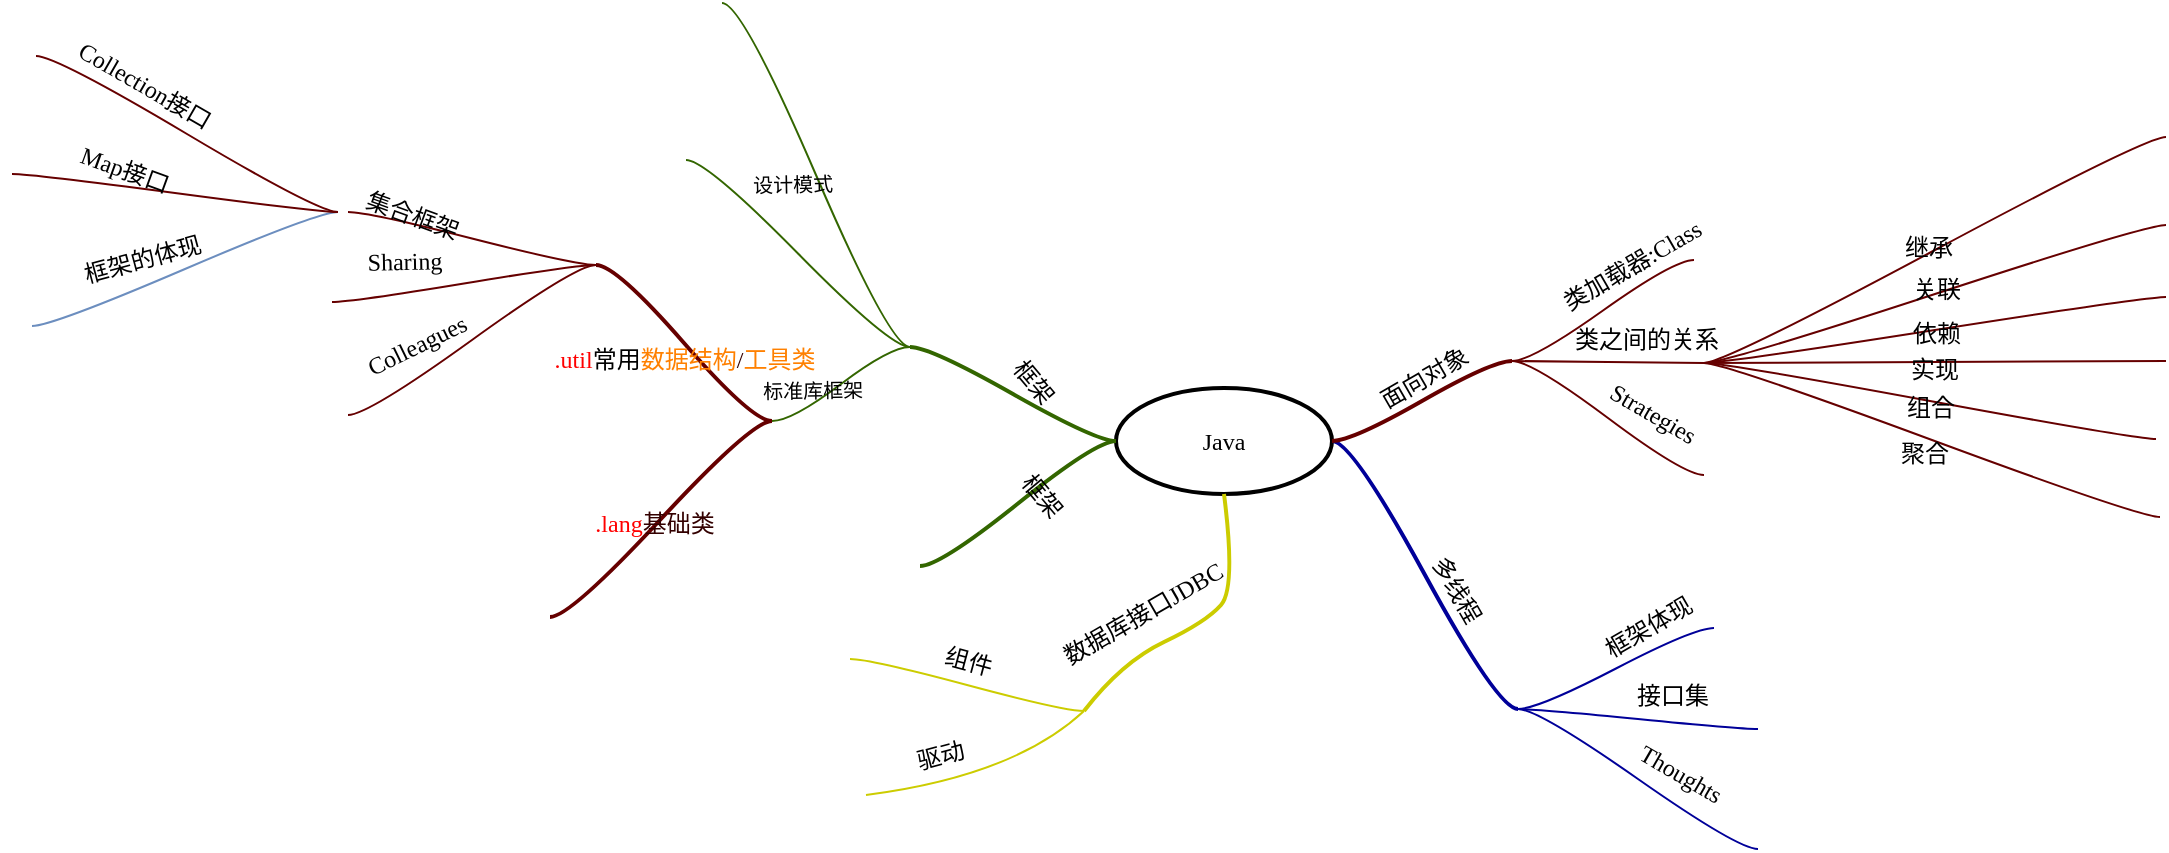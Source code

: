 <mxfile border="50" scale="3" compressed="false" locked="false" version="26.0.4">
  <diagram name="Blank" id="YmL12bMKpDGza6XwsDPr">
    <mxGraphModel dx="1035" dy="857" grid="0" gridSize="10" guides="1" tooltips="1" connect="1" arrows="1" fold="1" page="0" pageScale="1" pageWidth="827" pageHeight="1169" background="none" math="1" shadow="0">
      <root>
        <mxCell id="X5NqExCQtvZxIxQ7pmgY-0" />
        <mxCell id="1" parent="X5NqExCQtvZxIxQ7pmgY-0" />
        <mxCell id="Gr0Zq-AI6Quabplr0KPa-180" value="&lt;font face=&quot;Comic Sans MS&quot;&gt;Java&lt;/font&gt;" style="ellipse;whiteSpace=wrap;html=1;align=center;container=1;recursiveResize=0;treeFolding=1;strokeWidth=2;movable=1;resizable=1;rotatable=1;deletable=1;editable=1;locked=0;connectable=1;" parent="1" vertex="1">
          <mxGeometry x="326" y="-140" width="108" height="53" as="geometry" />
        </mxCell>
        <mxCell id="Gr0Zq-AI6Quabplr0KPa-210" value="" style="edgeStyle=entityRelationEdgeStyle;startArrow=none;endArrow=none;segment=10;curved=1;strokeWidth=2;strokeColor=#336600;rounded=0;fontSize=12;startSize=8;endSize=8;movable=1;resizable=1;rotatable=1;deletable=1;editable=1;locked=0;connectable=1;" parent="1" source="Gr0Zq-AI6Quabplr0KPa-180" target="Gr0Zq-AI6Quabplr0KPa-209" edge="1">
          <mxGeometry relative="1" as="geometry">
            <mxPoint x="214" y="-113.5" as="sourcePoint" />
            <mxPoint x="304" y="-153.5" as="targetPoint" />
          </mxGeometry>
        </mxCell>
        <mxCell id="Gr0Zq-AI6Quabplr0KPa-211" value="框架" style="text;html=1;resizable=1;points=[];align=center;verticalAlign=middle;labelBackgroundColor=none;rotation=50;fontFamily=Comic Sans MS;movable=1;rotatable=1;deletable=1;editable=1;locked=0;connectable=1;" parent="Gr0Zq-AI6Quabplr0KPa-210" vertex="1" connectable="0">
          <mxGeometry x="0.025" y="2" relative="1" as="geometry">
            <mxPoint x="12" y="-7" as="offset" />
          </mxGeometry>
        </mxCell>
        <mxCell id="Gr0Zq-AI6Quabplr0KPa-209" value="" style="whiteSpace=wrap;html=1;rounded=1;arcSize=50;align=center;verticalAlign=middle;container=1;recursiveResize=0;strokeWidth=1;autosize=1;spacing=4;treeFolding=1;movable=1;resizable=1;rotatable=1;deletable=1;editable=1;locked=0;connectable=1;" parent="1" vertex="1">
          <mxGeometry x="223" y="-161" height="1" as="geometry" />
        </mxCell>
        <mxCell id="weYwpgBtBjXtjdj9eZsf-89" value="" style="edgeStyle=entityRelationEdgeStyle;startArrow=none;endArrow=none;segment=10;curved=1;strokeColor=#336600;rounded=0;fontSize=12;startSize=8;endSize=8;movable=1;resizable=1;rotatable=1;deletable=1;editable=1;locked=0;connectable=1;" edge="1" target="weYwpgBtBjXtjdj9eZsf-122" source="Gr0Zq-AI6Quabplr0KPa-209" parent="1">
          <mxGeometry relative="1" as="geometry">
            <mxPoint x="307" y="-80" as="sourcePoint" />
            <mxPoint x="-54" y="-88" as="targetPoint" />
          </mxGeometry>
        </mxCell>
        <mxCell id="weYwpgBtBjXtjdj9eZsf-90" value="标准库框架" style="text;html=1;resizable=1;points=[];align=center;verticalAlign=middle;labelBackgroundColor=none;fontFamily=Comic Sans MS;rotation=-1;fontSize=10;movable=1;rotatable=1;deletable=1;editable=1;locked=0;connectable=1;" vertex="1" connectable="0" parent="weYwpgBtBjXtjdj9eZsf-89">
          <mxGeometry x="-0.112" y="-1" relative="1" as="geometry">
            <mxPoint x="-18" y="6" as="offset" />
          </mxGeometry>
        </mxCell>
        <mxCell id="weYwpgBtBjXtjdj9eZsf-122" value="" style="whiteSpace=wrap;html=1;rounded=1;arcSize=50;align=center;verticalAlign=middle;container=1;recursiveResize=0;strokeWidth=1;autosize=1;spacing=4;treeFolding=1;collapsible=0;movable=1;resizable=1;rotatable=1;deletable=1;editable=1;locked=0;connectable=1;" vertex="1" parent="1">
          <mxGeometry x="154" y="-124" height="1" as="geometry" />
        </mxCell>
        <mxCell id="weYwpgBtBjXtjdj9eZsf-148" value="" style="edgeStyle=entityRelationEdgeStyle;startArrow=none;endArrow=none;segment=10;curved=1;strokeWidth=2;strokeColor=#660000;rounded=0;fontSize=12;startSize=8;endSize=8;movable=1;resizable=1;rotatable=1;deletable=1;editable=1;locked=0;connectable=1;" edge="1" target="weYwpgBtBjXtjdj9eZsf-150" source="weYwpgBtBjXtjdj9eZsf-122" parent="1">
          <mxGeometry relative="1" as="geometry">
            <mxPoint x="203" y="-71" as="sourcePoint" />
            <mxPoint x="120" y="-77.5" as="targetPoint" />
            <Array as="points">
              <mxPoint x="230" y="-25" />
            </Array>
          </mxGeometry>
        </mxCell>
        <mxCell id="weYwpgBtBjXtjdj9eZsf-149" value="&lt;font style=&quot;color: rgb(255, 0, 0);&quot;&gt;.lang&lt;/font&gt;&lt;font style=&quot;color: rgb(51, 0, 0);&quot;&gt;基础类&lt;/font&gt;" style="text;html=1;resizable=1;points=[];align=center;verticalAlign=middle;labelBackgroundColor=none;rotation=0;fontFamily=Comic Sans MS;movable=1;rotatable=1;deletable=1;editable=1;locked=0;connectable=1;" vertex="1" connectable="0" parent="weYwpgBtBjXtjdj9eZsf-148">
          <mxGeometry x="0.025" y="2" relative="1" as="geometry">
            <mxPoint x="-4" y="-1" as="offset" />
          </mxGeometry>
        </mxCell>
        <mxCell id="weYwpgBtBjXtjdj9eZsf-150" value="" style="whiteSpace=wrap;html=1;rounded=1;arcSize=50;align=center;verticalAlign=middle;container=1;recursiveResize=0;strokeWidth=1;autosize=1;spacing=4;treeFolding=1;movable=1;resizable=1;rotatable=1;deletable=1;editable=1;locked=0;connectable=1;" vertex="1" parent="1">
          <mxGeometry x="43" y="-26" height="1" as="geometry" />
        </mxCell>
        <mxCell id="Gr0Zq-AI6Quabplr0KPa-225" value="" style="edgeStyle=entityRelationEdgeStyle;startArrow=none;endArrow=none;segment=10;curved=1;strokeWidth=2;strokeColor=#660000;rounded=0;fontSize=12;startSize=8;endSize=8;movable=1;resizable=1;rotatable=1;deletable=1;editable=1;locked=0;connectable=1;" parent="1" source="weYwpgBtBjXtjdj9eZsf-122" target="Gr0Zq-AI6Quabplr0KPa-224" edge="1">
          <mxGeometry relative="1" as="geometry">
            <mxPoint x="66" y="-172" as="sourcePoint" />
            <mxPoint x="36" y="-157.5" as="targetPoint" />
            <Array as="points">
              <mxPoint x="146" y="-105" />
            </Array>
          </mxGeometry>
        </mxCell>
        <mxCell id="Gr0Zq-AI6Quabplr0KPa-226" value="&lt;font style=&quot;color: rgb(255, 0, 0);&quot;&gt;.util&lt;/font&gt;常用&lt;font style=&quot;color: rgb(255, 128, 0);&quot;&gt;数据结构&lt;/font&gt;&lt;font style=&quot;color: rgb(51, 0, 0);&quot;&gt;/&lt;/font&gt;&lt;font style=&quot;color: rgb(255, 128, 0);&quot;&gt;工具类&lt;/font&gt;" style="text;html=1;resizable=1;points=[];align=center;verticalAlign=middle;labelBackgroundColor=none;rotation=0;fontFamily=Comic Sans MS;movable=1;rotatable=1;deletable=1;editable=1;locked=0;connectable=1;" parent="Gr0Zq-AI6Quabplr0KPa-225" vertex="1" connectable="0">
          <mxGeometry x="0.025" y="2" relative="1" as="geometry">
            <mxPoint x="2" y="8" as="offset" />
          </mxGeometry>
        </mxCell>
        <mxCell id="Gr0Zq-AI6Quabplr0KPa-224" value="" style="whiteSpace=wrap;html=1;rounded=1;arcSize=50;align=center;verticalAlign=middle;container=1;recursiveResize=0;strokeWidth=1;autosize=1;spacing=4;treeFolding=1;movable=1;resizable=1;rotatable=1;deletable=1;editable=1;locked=0;connectable=1;" parent="1" vertex="1">
          <mxGeometry x="66" y="-202" height="1" as="geometry" />
        </mxCell>
        <mxCell id="Gr0Zq-AI6Quabplr0KPa-234" value="" style="edgeStyle=entityRelationEdgeStyle;startArrow=none;endArrow=none;segment=10;curved=1;strokeColor=#660000;rounded=0;fontSize=12;startSize=8;endSize=8;movable=1;resizable=1;rotatable=1;deletable=1;editable=1;locked=0;connectable=1;" parent="1" source="Gr0Zq-AI6Quabplr0KPa-224" target="Gr0Zq-AI6Quabplr0KPa-233" edge="1">
          <mxGeometry relative="1" as="geometry">
            <mxPoint x="-323" y="5.47" as="sourcePoint" />
            <mxPoint x="-261" y="27.97" as="targetPoint" />
          </mxGeometry>
        </mxCell>
        <mxCell id="Gr0Zq-AI6Quabplr0KPa-235" value="集合框架" style="text;html=1;resizable=1;points=[];align=center;verticalAlign=middle;labelBackgroundColor=none;fontFamily=Comic Sans MS;rotation=20;collapsible=0;movable=1;rotatable=1;deletable=1;editable=1;locked=0;connectable=1;" parent="Gr0Zq-AI6Quabplr0KPa-234" vertex="1" connectable="0">
          <mxGeometry x="0.257" relative="1" as="geometry">
            <mxPoint x="-14" y="-8" as="offset" />
          </mxGeometry>
        </mxCell>
        <mxCell id="Gr0Zq-AI6Quabplr0KPa-233" value="" style="whiteSpace=wrap;html=1;rounded=1;arcSize=50;align=center;verticalAlign=middle;container=1;recursiveResize=0;strokeWidth=1;autosize=1;spacing=4;treeFolding=1;collapsible=0;movable=1;resizable=1;rotatable=1;deletable=1;editable=1;locked=0;connectable=1;" parent="1" vertex="1">
          <mxGeometry x="-63" y="-228" width="5" as="geometry" />
        </mxCell>
        <mxCell id="weYwpgBtBjXtjdj9eZsf-66" value="" style="edgeStyle=entityRelationEdgeStyle;startArrow=none;endArrow=none;segment=10;curved=1;strokeColor=#6c8ebf;rounded=0;fontSize=12;startSize=8;endSize=8;fillColor=#dae8fc;movable=1;resizable=1;rotatable=1;deletable=1;editable=1;locked=0;connectable=1;" edge="1" target="weYwpgBtBjXtjdj9eZsf-68" source="Gr0Zq-AI6Quabplr0KPa-233" parent="1">
          <mxGeometry relative="1" as="geometry">
            <mxPoint x="128" y="-13.03" as="sourcePoint" />
            <mxPoint x="-362" y="33.97" as="targetPoint" />
          </mxGeometry>
        </mxCell>
        <mxCell id="weYwpgBtBjXtjdj9eZsf-67" value="框架的体现" style="text;html=1;resizable=1;points=[];align=center;verticalAlign=middle;labelBackgroundColor=none;fontFamily=Comic Sans MS;rotation=-15;collapsible=0;movable=1;rotatable=1;deletable=1;editable=1;locked=0;connectable=1;" vertex="1" connectable="0" parent="weYwpgBtBjXtjdj9eZsf-66">
          <mxGeometry x="0.257" relative="1" as="geometry">
            <mxPoint x="-2" y="-13" as="offset" />
          </mxGeometry>
        </mxCell>
        <mxCell id="weYwpgBtBjXtjdj9eZsf-68" value="" style="whiteSpace=wrap;html=1;rounded=1;arcSize=50;align=center;verticalAlign=middle;container=1;recursiveResize=0;strokeWidth=1;autosize=1;spacing=4;treeFolding=1;collapsible=0;movable=1;resizable=1;rotatable=1;deletable=1;editable=1;locked=0;connectable=1;" vertex="1" parent="1">
          <mxGeometry x="-221" y="-171" width="5" as="geometry" />
        </mxCell>
        <mxCell id="weYwpgBtBjXtjdj9eZsf-63" value="" style="edgeStyle=entityRelationEdgeStyle;startArrow=none;endArrow=none;segment=10;curved=1;strokeColor=#660000;rounded=0;fontSize=12;startSize=8;endSize=8;movable=1;resizable=1;rotatable=1;deletable=1;editable=1;locked=0;connectable=1;" edge="1" target="weYwpgBtBjXtjdj9eZsf-65" source="Gr0Zq-AI6Quabplr0KPa-233" parent="1">
          <mxGeometry relative="1" as="geometry">
            <mxPoint x="128" y="-13.03" as="sourcePoint" />
            <mxPoint x="-362" y="33.97" as="targetPoint" />
          </mxGeometry>
        </mxCell>
        <mxCell id="weYwpgBtBjXtjdj9eZsf-64" value="Map接口" style="text;html=1;resizable=1;points=[];align=center;verticalAlign=middle;labelBackgroundColor=none;fontFamily=Comic Sans MS;rotation=20;collapsible=0;movable=1;rotatable=1;deletable=1;editable=1;locked=0;connectable=1;" vertex="1" connectable="0" parent="weYwpgBtBjXtjdj9eZsf-63">
          <mxGeometry x="0.257" relative="1" as="geometry">
            <mxPoint x="-5" y="-9" as="offset" />
          </mxGeometry>
        </mxCell>
        <mxCell id="weYwpgBtBjXtjdj9eZsf-65" value="" style="whiteSpace=wrap;html=1;rounded=1;arcSize=50;align=center;verticalAlign=middle;container=1;recursiveResize=0;strokeWidth=1;autosize=1;spacing=4;treeFolding=1;collapsible=0;movable=1;resizable=1;rotatable=1;deletable=1;editable=1;locked=0;connectable=1;" vertex="1" parent="1">
          <mxGeometry x="-231" y="-247" width="5" as="geometry" />
        </mxCell>
        <mxCell id="weYwpgBtBjXtjdj9eZsf-59" value="" style="edgeStyle=entityRelationEdgeStyle;startArrow=none;endArrow=none;segment=10;curved=1;strokeColor=#660000;rounded=0;fontSize=12;startSize=8;endSize=8;movable=1;resizable=1;rotatable=1;deletable=1;editable=1;locked=0;connectable=1;" edge="1" target="weYwpgBtBjXtjdj9eZsf-61" source="Gr0Zq-AI6Quabplr0KPa-233" parent="1">
          <mxGeometry relative="1" as="geometry">
            <mxPoint x="128" y="-13.03" as="sourcePoint" />
            <mxPoint x="-362" y="33.97" as="targetPoint" />
          </mxGeometry>
        </mxCell>
        <mxCell id="weYwpgBtBjXtjdj9eZsf-60" value="Collection接口" style="text;html=1;resizable=1;points=[];align=center;verticalAlign=middle;labelBackgroundColor=none;fontFamily=Comic Sans MS;rotation=30;collapsible=0;movable=1;rotatable=1;deletable=1;editable=1;locked=0;connectable=1;" vertex="1" connectable="0" parent="weYwpgBtBjXtjdj9eZsf-59">
          <mxGeometry x="0.257" relative="1" as="geometry">
            <mxPoint x="-2" y="-13" as="offset" />
          </mxGeometry>
        </mxCell>
        <mxCell id="weYwpgBtBjXtjdj9eZsf-61" value="" style="whiteSpace=wrap;html=1;rounded=1;arcSize=50;align=center;verticalAlign=middle;container=1;recursiveResize=0;strokeWidth=1;autosize=1;spacing=4;treeFolding=1;collapsible=0;movable=1;resizable=1;rotatable=1;deletable=1;editable=1;locked=0;connectable=1;" vertex="1" collapsed="1" parent="1">
          <mxGeometry x="-219" y="-306" width="5" as="geometry" />
        </mxCell>
        <mxCell id="Gr0Zq-AI6Quabplr0KPa-231" value="" style="edgeStyle=entityRelationEdgeStyle;startArrow=none;endArrow=none;segment=10;curved=1;strokeColor=#660000;rounded=0;fontSize=12;startSize=8;endSize=8;movable=1;resizable=1;rotatable=1;deletable=1;editable=1;locked=0;connectable=1;" parent="1" source="Gr0Zq-AI6Quabplr0KPa-224" target="Gr0Zq-AI6Quabplr0KPa-230" edge="1">
          <mxGeometry relative="1" as="geometry">
            <mxPoint x="-328" y="-4.53" as="sourcePoint" />
            <mxPoint x="-266" y="17.97" as="targetPoint" />
          </mxGeometry>
        </mxCell>
        <mxCell id="Gr0Zq-AI6Quabplr0KPa-232" value="Sharing" style="text;html=1;resizable=1;points=[];align=center;verticalAlign=middle;labelBackgroundColor=none;fontFamily=Comic Sans MS;rotation=-1;fontSize=12;collapsible=0;movable=1;rotatable=1;deletable=1;editable=1;locked=0;connectable=1;" parent="Gr0Zq-AI6Quabplr0KPa-231" vertex="1" connectable="0">
          <mxGeometry x="-0.112" y="-1" relative="1" as="geometry">
            <mxPoint x="-37" y="-9" as="offset" />
          </mxGeometry>
        </mxCell>
        <mxCell id="Gr0Zq-AI6Quabplr0KPa-230" value="" style="whiteSpace=wrap;html=1;rounded=1;arcSize=50;align=center;verticalAlign=middle;container=1;recursiveResize=0;strokeWidth=1;autosize=1;spacing=4;treeFolding=1;collapsible=0;movable=1;resizable=1;rotatable=1;deletable=1;editable=1;locked=0;connectable=1;" parent="1" vertex="1">
          <mxGeometry x="-66" y="-184" height="2" as="geometry" />
        </mxCell>
        <mxCell id="Gr0Zq-AI6Quabplr0KPa-228" value="" style="edgeStyle=entityRelationEdgeStyle;startArrow=none;endArrow=none;segment=10;curved=1;strokeColor=#660000;rounded=0;fontSize=12;startSize=8;endSize=8;movable=1;resizable=1;rotatable=1;deletable=1;editable=1;locked=0;connectable=1;" parent="1" source="Gr0Zq-AI6Quabplr0KPa-224" target="Gr0Zq-AI6Quabplr0KPa-227" edge="1">
          <mxGeometry relative="1" as="geometry">
            <mxPoint x="-266" y="72.47" as="sourcePoint" />
            <mxPoint x="-266" y="17.97" as="targetPoint" />
          </mxGeometry>
        </mxCell>
        <mxCell id="Gr0Zq-AI6Quabplr0KPa-229" value="Colleagues" style="text;html=1;resizable=1;points=[];align=center;verticalAlign=middle;labelBackgroundColor=none;fontFamily=Comic Sans MS;rotation=-26;fontSize=12;collapsible=0;movable=1;rotatable=1;deletable=1;editable=1;locked=0;connectable=1;" parent="Gr0Zq-AI6Quabplr0KPa-228" vertex="1" connectable="0">
          <mxGeometry x="-0.112" y="-1" relative="1" as="geometry">
            <mxPoint x="-34" y="8" as="offset" />
          </mxGeometry>
        </mxCell>
        <mxCell id="Gr0Zq-AI6Quabplr0KPa-227" value="" style="whiteSpace=wrap;html=1;rounded=1;arcSize=50;align=center;verticalAlign=middle;container=1;recursiveResize=0;strokeWidth=1;autosize=1;spacing=4;treeFolding=1;collapsible=0;movable=1;resizable=1;rotatable=1;deletable=1;editable=1;locked=0;connectable=1;" parent="1" vertex="1">
          <mxGeometry x="-58" y="-127" height="1" as="geometry" />
        </mxCell>
        <mxCell id="Gr0Zq-AI6Quabplr0KPa-216" value="" style="edgeStyle=entityRelationEdgeStyle;startArrow=none;endArrow=none;segment=10;curved=1;strokeColor=#336600;rounded=0;fontSize=12;startSize=8;endSize=8;movable=1;resizable=1;rotatable=1;deletable=1;editable=1;locked=0;connectable=1;" parent="1" source="Gr0Zq-AI6Quabplr0KPa-209" target="Gr0Zq-AI6Quabplr0KPa-215" edge="1">
          <mxGeometry relative="1" as="geometry">
            <mxPoint x="-200" y="-190.5" as="sourcePoint" />
            <mxPoint x="-138" y="-168" as="targetPoint" />
          </mxGeometry>
        </mxCell>
        <mxCell id="Gr0Zq-AI6Quabplr0KPa-217" value="设计模式" style="text;html=1;resizable=1;points=[];align=center;verticalAlign=middle;labelBackgroundColor=none;fontFamily=Comic Sans MS;rotation=-1;fontSize=10;movable=1;rotatable=1;deletable=1;editable=1;locked=0;connectable=1;" parent="Gr0Zq-AI6Quabplr0KPa-216" vertex="1" connectable="0">
          <mxGeometry x="-0.112" y="-1" relative="1" as="geometry">
            <mxPoint x="-18" y="-6" as="offset" />
          </mxGeometry>
        </mxCell>
        <mxCell id="Gr0Zq-AI6Quabplr0KPa-215" value="" style="whiteSpace=wrap;html=1;rounded=1;arcSize=50;align=center;verticalAlign=middle;container=1;recursiveResize=0;strokeWidth=1;autosize=1;spacing=4;treeFolding=1;collapsible=0;movable=1;resizable=1;rotatable=1;deletable=1;editable=1;locked=0;connectable=1;" parent="1" vertex="1" collapsed="1">
          <mxGeometry x="129" y="-333" height="1" as="geometry" />
        </mxCell>
        <mxCell id="Gr0Zq-AI6Quabplr0KPa-219" value="" style="edgeStyle=entityRelationEdgeStyle;startArrow=none;endArrow=none;segment=10;curved=1;strokeColor=#336600;rounded=0;fontSize=12;startSize=8;endSize=8;movable=1;resizable=1;rotatable=1;deletable=1;editable=1;locked=0;connectable=1;" parent="1" source="Gr0Zq-AI6Quabplr0KPa-209" target="Gr0Zq-AI6Quabplr0KPa-218" edge="1">
          <mxGeometry relative="1" as="geometry">
            <mxPoint x="-195" y="-180.5" as="sourcePoint" />
            <mxPoint x="-133" y="-158" as="targetPoint" />
          </mxGeometry>
        </mxCell>
        <mxCell id="Gr0Zq-AI6Quabplr0KPa-218" value="" style="whiteSpace=wrap;html=1;rounded=1;arcSize=50;align=center;verticalAlign=middle;container=1;recursiveResize=0;strokeWidth=1;autosize=1;spacing=4;treeFolding=1;collapsible=0;movable=1;resizable=1;rotatable=1;deletable=1;editable=1;locked=0;connectable=1;" parent="1" vertex="1" collapsed="1">
          <mxGeometry x="106" y="-254" width="5" as="geometry" />
        </mxCell>
        <mxCell id="Gr0Zq-AI6Quabplr0KPa-239" value="" style="startArrow=none;endArrow=none;segment=10;strokeWidth=2;strokeColor=#CCCC00;exitX=0.5;exitY=1;curved=1;rounded=0;fontSize=12;startSize=8;endSize=8;movable=1;resizable=1;rotatable=1;deletable=1;editable=1;locked=0;connectable=1;" parent="1" source="Gr0Zq-AI6Quabplr0KPa-180" target="Gr0Zq-AI6Quabplr0KPa-238" edge="1">
          <mxGeometry relative="1" as="geometry">
            <mxPoint x="106" y="-113.5" as="sourcePoint" />
            <mxPoint x="-5" y="-58.5" as="targetPoint" />
            <Array as="points">
              <mxPoint x="386" y="-40" />
              <mxPoint x="371" y="-23" />
              <mxPoint x="329" y="-3" />
            </Array>
          </mxGeometry>
        </mxCell>
        <mxCell id="Gr0Zq-AI6Quabplr0KPa-240" value="数据库接口JDBC&lt;div&gt;&lt;br&gt;&lt;/div&gt;" style="text;html=1;resizable=1;points=[];align=center;verticalAlign=middle;labelBackgroundColor=none;rotation=-30;fontFamily=Comic Sans MS;movable=1;rotatable=1;deletable=1;editable=1;locked=0;connectable=1;" parent="Gr0Zq-AI6Quabplr0KPa-239" vertex="1" connectable="0">
          <mxGeometry x="0.025" y="2" relative="1" as="geometry">
            <mxPoint x="-24" y="-2" as="offset" />
          </mxGeometry>
        </mxCell>
        <mxCell id="Gr0Zq-AI6Quabplr0KPa-238" value="" style="whiteSpace=wrap;html=1;rounded=1;arcSize=50;align=center;verticalAlign=middle;container=1;recursiveResize=0;strokeWidth=1;autosize=1;spacing=4;treeFolding=1;movable=1;resizable=1;rotatable=1;deletable=1;editable=1;locked=0;connectable=1;" parent="1" vertex="1">
          <mxGeometry x="310" y="21" height="1" as="geometry" />
        </mxCell>
        <mxCell id="Gr0Zq-AI6Quabplr0KPa-245" value="" style="edgeStyle=entityRelationEdgeStyle;startArrow=none;endArrow=none;segment=10;curved=1;strokeColor=#CCCC00;rounded=0;fontSize=12;startSize=8;endSize=8;movable=1;resizable=1;rotatable=1;deletable=1;editable=1;locked=0;connectable=1;" parent="1" source="Gr0Zq-AI6Quabplr0KPa-238" target="Gr0Zq-AI6Quabplr0KPa-244" edge="1">
          <mxGeometry relative="1" as="geometry">
            <mxPoint x="-355" y="77.5" as="sourcePoint" />
            <mxPoint x="-293" y="100" as="targetPoint" />
          </mxGeometry>
        </mxCell>
        <mxCell id="Gr0Zq-AI6Quabplr0KPa-246" value="组件" style="text;html=1;resizable=1;points=[];align=center;verticalAlign=middle;labelBackgroundColor=none;fontFamily=Comic Sans MS;rotation=15;fontSize=12;movable=1;rotatable=1;deletable=1;editable=1;locked=0;connectable=1;" parent="Gr0Zq-AI6Quabplr0KPa-245" vertex="1" connectable="0">
          <mxGeometry x="-0.112" y="-1" relative="1" as="geometry">
            <mxPoint x="-6" y="-13" as="offset" />
          </mxGeometry>
        </mxCell>
        <mxCell id="Gr0Zq-AI6Quabplr0KPa-244" value="" style="whiteSpace=wrap;html=1;rounded=1;arcSize=50;align=center;verticalAlign=middle;container=1;recursiveResize=0;strokeWidth=1;autosize=1;spacing=4;treeFolding=1;collapsible=0;movable=1;resizable=1;rotatable=1;deletable=1;editable=1;locked=0;connectable=1;" parent="1" vertex="1" collapsed="1">
          <mxGeometry x="193" y="-5" height="1" as="geometry" />
        </mxCell>
        <mxCell id="Gr0Zq-AI6Quabplr0KPa-242" value="" style="startArrow=none;endArrow=none;segment=10;strokeColor=#CCCC00;curved=1;rounded=0;fontSize=12;startSize=8;endSize=8;movable=1;resizable=1;rotatable=1;deletable=1;editable=1;locked=0;connectable=1;" parent="1" source="Gr0Zq-AI6Quabplr0KPa-238" target="Gr0Zq-AI6Quabplr0KPa-241" edge="1">
          <mxGeometry relative="1" as="geometry">
            <mxPoint x="-293" y="154.5" as="sourcePoint" />
            <mxPoint x="1" y="69" as="targetPoint" />
            <Array as="points">
              <mxPoint x="275" y="54" />
            </Array>
          </mxGeometry>
        </mxCell>
        <mxCell id="Gr0Zq-AI6Quabplr0KPa-243" value="驱动" style="text;html=1;resizable=1;points=[];align=center;verticalAlign=middle;labelBackgroundColor=none;fontFamily=Comic Sans MS;rotation=-15;fontSize=12;collapsible=0;movable=1;rotatable=1;deletable=1;editable=1;locked=0;connectable=1;" parent="Gr0Zq-AI6Quabplr0KPa-242" vertex="1" connectable="0">
          <mxGeometry x="-0.112" y="-1" relative="1" as="geometry">
            <mxPoint x="-30" y="-10" as="offset" />
          </mxGeometry>
        </mxCell>
        <mxCell id="Gr0Zq-AI6Quabplr0KPa-241" value="" style="whiteSpace=wrap;html=1;rounded=1;arcSize=50;align=center;verticalAlign=middle;container=1;recursiveResize=0;strokeWidth=1;autosize=1;spacing=4;treeFolding=1;collapsible=0;movable=1;resizable=1;rotatable=1;deletable=1;editable=1;locked=0;connectable=1;" parent="1" vertex="1" collapsed="1">
          <mxGeometry x="201" y="63" height="1" as="geometry" />
        </mxCell>
        <mxCell id="Gr0Zq-AI6Quabplr0KPa-194" value="" style="edgeStyle=entityRelationEdgeStyle;startArrow=none;endArrow=none;segment=10;curved=1;strokeWidth=2;strokeColor=#000099;rounded=0;fontSize=12;startSize=8;endSize=8;movable=1;resizable=1;rotatable=1;deletable=1;editable=1;locked=0;connectable=1;" parent="1" source="Gr0Zq-AI6Quabplr0KPa-180" target="Gr0Zq-AI6Quabplr0KPa-193" edge="1">
          <mxGeometry relative="1" as="geometry">
            <mxPoint x="214" y="-113.5" as="sourcePoint" />
            <mxPoint x="318" y="-43.5" as="targetPoint" />
          </mxGeometry>
        </mxCell>
        <mxCell id="Gr0Zq-AI6Quabplr0KPa-195" value="多线程" style="text;html=1;resizable=1;points=[];align=center;verticalAlign=middle;labelBackgroundColor=none;rotation=60;fontFamily=Comic Sans MS;movable=1;rotatable=1;deletable=1;editable=1;locked=0;connectable=1;" parent="Gr0Zq-AI6Quabplr0KPa-194" vertex="1" connectable="0">
          <mxGeometry x="0.025" y="2" relative="1" as="geometry">
            <mxPoint x="13" y="6" as="offset" />
          </mxGeometry>
        </mxCell>
        <mxCell id="Gr0Zq-AI6Quabplr0KPa-193" value="" style="whiteSpace=wrap;html=1;rounded=1;arcSize=50;align=center;verticalAlign=middle;container=1;recursiveResize=0;strokeWidth=1;autosize=1;spacing=4;treeFolding=1;movable=1;resizable=1;rotatable=1;deletable=1;editable=1;locked=0;connectable=1;" parent="1" vertex="1">
          <mxGeometry x="527" y="20" height="1" as="geometry" />
        </mxCell>
        <mxCell id="Gr0Zq-AI6Quabplr0KPa-203" value="" style="edgeStyle=entityRelationEdgeStyle;startArrow=none;endArrow=none;segment=10;curved=1;strokeColor=#000099;rounded=0;fontSize=12;startSize=8;endSize=8;movable=1;resizable=1;rotatable=1;deletable=1;editable=1;locked=0;connectable=1;" parent="1" source="Gr0Zq-AI6Quabplr0KPa-193" target="Gr0Zq-AI6Quabplr0KPa-202" edge="1">
          <mxGeometry relative="1" as="geometry">
            <mxPoint x="307" y="20.5" as="sourcePoint" />
            <mxPoint x="307" y="-34" as="targetPoint" />
          </mxGeometry>
        </mxCell>
        <mxCell id="Gr0Zq-AI6Quabplr0KPa-204" value="Thoughts" style="text;html=1;resizable=1;points=[];align=center;verticalAlign=middle;labelBackgroundColor=none;fontFamily=Comic Sans MS;rotation=30;movable=1;rotatable=1;deletable=1;editable=1;locked=0;connectable=1;" parent="Gr0Zq-AI6Quabplr0KPa-203" vertex="1" connectable="0">
          <mxGeometry x="-0.112" y="-1" relative="1" as="geometry">
            <mxPoint x="28" y="1" as="offset" />
          </mxGeometry>
        </mxCell>
        <mxCell id="Gr0Zq-AI6Quabplr0KPa-202" value="" style="whiteSpace=wrap;html=1;rounded=1;arcSize=50;align=center;verticalAlign=middle;container=1;recursiveResize=0;strokeWidth=1;autosize=1;spacing=4;treeFolding=1;collapsible=0;movable=1;resizable=1;rotatable=1;deletable=1;editable=1;locked=0;connectable=1;" parent="1" vertex="1">
          <mxGeometry x="647" y="90" height="1" as="geometry" />
        </mxCell>
        <mxCell id="Gr0Zq-AI6Quabplr0KPa-200" value="" style="edgeStyle=entityRelationEdgeStyle;startArrow=none;endArrow=none;segment=10;curved=1;strokeColor=#000099;rounded=0;fontSize=12;startSize=8;endSize=8;movable=1;resizable=1;rotatable=1;deletable=1;editable=1;locked=0;connectable=1;" parent="1" source="Gr0Zq-AI6Quabplr0KPa-193" target="Gr0Zq-AI6Quabplr0KPa-199" edge="1">
          <mxGeometry relative="1" as="geometry">
            <mxPoint x="245" y="-56.5" as="sourcePoint" />
            <mxPoint x="307" y="-34" as="targetPoint" />
          </mxGeometry>
        </mxCell>
        <mxCell id="Gr0Zq-AI6Quabplr0KPa-201" value="接口集" style="text;html=1;resizable=1;points=[];align=center;verticalAlign=middle;labelBackgroundColor=none;fontFamily=Comic Sans MS;rotation=0;movable=1;rotatable=1;deletable=1;editable=1;locked=0;connectable=1;" parent="Gr0Zq-AI6Quabplr0KPa-200" vertex="1" connectable="0">
          <mxGeometry x="-0.112" y="-1" relative="1" as="geometry">
            <mxPoint x="24" y="-12" as="offset" />
          </mxGeometry>
        </mxCell>
        <mxCell id="Gr0Zq-AI6Quabplr0KPa-199" value="" style="whiteSpace=wrap;html=1;rounded=1;arcSize=50;align=center;verticalAlign=middle;container=1;recursiveResize=0;strokeWidth=1;autosize=1;spacing=4;treeFolding=1;collapsible=0;movable=1;resizable=1;rotatable=1;deletable=1;editable=1;locked=0;connectable=1;" parent="1" vertex="1">
          <mxGeometry x="647" y="30" height="1" as="geometry" />
        </mxCell>
        <mxCell id="Gr0Zq-AI6Quabplr0KPa-197" value="" style="edgeStyle=entityRelationEdgeStyle;startArrow=none;endArrow=none;segment=10;curved=1;strokeColor=#000099;rounded=0;fontSize=12;startSize=8;endSize=8;movable=1;resizable=1;rotatable=1;deletable=1;editable=1;locked=0;connectable=1;" parent="1" source="Gr0Zq-AI6Quabplr0KPa-193" target="Gr0Zq-AI6Quabplr0KPa-196" edge="1">
          <mxGeometry relative="1" as="geometry">
            <mxPoint x="250" y="-46.5" as="sourcePoint" />
            <mxPoint x="312" y="-24" as="targetPoint" />
          </mxGeometry>
        </mxCell>
        <mxCell id="Gr0Zq-AI6Quabplr0KPa-198" value="框架体现" style="text;html=1;resizable=1;points=[];align=center;verticalAlign=middle;labelBackgroundColor=none;fontFamily=Comic Sans MS;rotation=-30;movable=1;rotatable=1;deletable=1;editable=1;locked=0;connectable=1;" parent="Gr0Zq-AI6Quabplr0KPa-197" vertex="1" connectable="0">
          <mxGeometry x="0.257" relative="1" as="geometry">
            <mxPoint x="3" y="-14" as="offset" />
          </mxGeometry>
        </mxCell>
        <mxCell id="Gr0Zq-AI6Quabplr0KPa-196" value="" style="whiteSpace=wrap;html=1;rounded=1;arcSize=50;align=center;verticalAlign=middle;container=1;recursiveResize=0;strokeWidth=1;autosize=1;spacing=4;treeFolding=1;collapsible=0;movable=1;resizable=1;rotatable=1;deletable=1;editable=1;locked=0;connectable=1;" parent="1" vertex="1">
          <mxGeometry x="625" y="-20" width="5" as="geometry" />
        </mxCell>
        <mxCell id="Gr0Zq-AI6Quabplr0KPa-182" value="" style="edgeStyle=entityRelationEdgeStyle;startArrow=none;endArrow=none;segment=10;curved=1;strokeWidth=2;strokeColor=#660000;rounded=0;fontSize=12;startSize=8;endSize=8;movable=1;resizable=1;rotatable=1;deletable=1;editable=1;locked=0;connectable=1;" parent="1" source="Gr0Zq-AI6Quabplr0KPa-180" target="Gr0Zq-AI6Quabplr0KPa-181" edge="1">
          <mxGeometry relative="1" as="geometry">
            <mxPoint x="216" y="-136.5" as="sourcePoint" />
            <mxPoint x="278" y="-114" as="targetPoint" />
          </mxGeometry>
        </mxCell>
        <mxCell id="Gr0Zq-AI6Quabplr0KPa-183" value="面向对象" style="text;html=1;resizable=1;points=[];align=center;verticalAlign=middle;labelBackgroundColor=none;rotation=-30;fontFamily=Comic Sans MS;movable=1;rotatable=1;deletable=1;editable=1;locked=0;connectable=1;" parent="Gr0Zq-AI6Quabplr0KPa-182" vertex="1" connectable="0">
          <mxGeometry x="0.025" y="2" relative="1" as="geometry">
            <mxPoint x="1" y="-9" as="offset" />
          </mxGeometry>
        </mxCell>
        <mxCell id="Gr0Zq-AI6Quabplr0KPa-181" value="" style="whiteSpace=wrap;html=1;rounded=1;arcSize=50;align=center;verticalAlign=middle;container=1;recursiveResize=0;strokeWidth=1;autosize=1;spacing=4;treeFolding=1;movable=1;resizable=1;rotatable=1;deletable=1;editable=1;locked=0;connectable=1;" parent="1" vertex="1">
          <mxGeometry x="524" y="-154" height="1" as="geometry" />
        </mxCell>
        <mxCell id="Gr0Zq-AI6Quabplr0KPa-191" value="" style="edgeStyle=entityRelationEdgeStyle;startArrow=none;endArrow=none;segment=10;curved=1;strokeColor=#660000;rounded=0;fontSize=12;startSize=8;endSize=8;movable=1;resizable=1;rotatable=1;deletable=1;editable=1;locked=0;connectable=1;" parent="1" source="Gr0Zq-AI6Quabplr0KPa-181" target="Gr0Zq-AI6Quabplr0KPa-190" edge="1">
          <mxGeometry relative="1" as="geometry">
            <mxPoint x="304" y="-153.5" as="sourcePoint" />
            <mxPoint x="304" y="-208" as="targetPoint" />
          </mxGeometry>
        </mxCell>
        <mxCell id="Gr0Zq-AI6Quabplr0KPa-192" value="Strategies" style="text;html=1;resizable=1;points=[];align=center;verticalAlign=middle;labelBackgroundColor=none;fontFamily=Comic Sans MS;rotation=30;movable=1;rotatable=1;deletable=1;editable=1;locked=0;connectable=1;" parent="Gr0Zq-AI6Quabplr0KPa-191" vertex="1" connectable="0">
          <mxGeometry x="-0.112" y="-1" relative="1" as="geometry">
            <mxPoint x="28" y="1" as="offset" />
          </mxGeometry>
        </mxCell>
        <mxCell id="Gr0Zq-AI6Quabplr0KPa-190" value="" style="whiteSpace=wrap;html=1;rounded=1;arcSize=50;align=center;verticalAlign=middle;container=1;recursiveResize=0;strokeWidth=1;autosize=1;spacing=4;treeFolding=1;collapsible=0;movable=1;resizable=1;rotatable=1;deletable=1;editable=1;locked=0;connectable=1;" parent="1" vertex="1">
          <mxGeometry x="620" y="-97" height="1" as="geometry" />
        </mxCell>
        <mxCell id="Gr0Zq-AI6Quabplr0KPa-188" value="" style="edgeStyle=entityRelationEdgeStyle;startArrow=none;endArrow=none;segment=10;curved=1;strokeColor=#660000;rounded=0;fontSize=12;startSize=8;endSize=8;movable=1;resizable=1;rotatable=1;deletable=1;editable=1;locked=0;connectable=1;" parent="1" source="Gr0Zq-AI6Quabplr0KPa-181" target="Gr0Zq-AI6Quabplr0KPa-187" edge="1">
          <mxGeometry relative="1" as="geometry">
            <mxPoint x="242" y="-230.5" as="sourcePoint" />
            <mxPoint x="304" y="-208" as="targetPoint" />
          </mxGeometry>
        </mxCell>
        <mxCell id="Gr0Zq-AI6Quabplr0KPa-189" value="类之间的关系" style="text;html=1;resizable=1;points=[];align=center;verticalAlign=middle;labelBackgroundColor=none;fontFamily=Comic Sans MS;rotation=0;movable=1;rotatable=1;deletable=1;editable=1;locked=0;connectable=1;" parent="Gr0Zq-AI6Quabplr0KPa-188" vertex="1" connectable="0">
          <mxGeometry x="-0.112" y="-1" relative="1" as="geometry">
            <mxPoint x="24" y="-12" as="offset" />
          </mxGeometry>
        </mxCell>
        <mxCell id="Gr0Zq-AI6Quabplr0KPa-187" value="" style="whiteSpace=wrap;html=1;rounded=1;arcSize=50;align=center;verticalAlign=middle;container=1;recursiveResize=0;strokeWidth=1;autosize=1;spacing=4;treeFolding=1;collapsible=0;movable=1;resizable=1;rotatable=1;deletable=1;editable=1;locked=0;connectable=1;" parent="1" vertex="1">
          <mxGeometry x="620" y="-153" height="1" as="geometry" />
        </mxCell>
        <mxCell id="weYwpgBtBjXtjdj9eZsf-23" value="" style="edgeStyle=entityRelationEdgeStyle;startArrow=none;endArrow=none;segment=10;curved=1;strokeColor=#660000;rounded=0;fontSize=12;startSize=8;endSize=8;movable=1;resizable=1;rotatable=1;deletable=1;editable=1;locked=0;connectable=1;" edge="1" target="weYwpgBtBjXtjdj9eZsf-25" source="Gr0Zq-AI6Quabplr0KPa-187" parent="1">
          <mxGeometry relative="1" as="geometry">
            <mxPoint x="711" y="-116" as="sourcePoint" />
            <mxPoint x="491" y="-171" as="targetPoint" />
          </mxGeometry>
        </mxCell>
        <mxCell id="weYwpgBtBjXtjdj9eZsf-24" value="继承" style="text;html=1;resizable=1;points=[];align=center;verticalAlign=middle;labelBackgroundColor=none;fontFamily=Comic Sans MS;rotation=0;movable=1;rotatable=1;deletable=1;editable=1;locked=0;connectable=1;" vertex="1" connectable="0" parent="weYwpgBtBjXtjdj9eZsf-23">
          <mxGeometry x="-0.112" y="-1" relative="1" as="geometry">
            <mxPoint x="9" y="-9" as="offset" />
          </mxGeometry>
        </mxCell>
        <mxCell id="weYwpgBtBjXtjdj9eZsf-25" value="" style="whiteSpace=wrap;html=1;rounded=1;arcSize=50;align=center;verticalAlign=middle;container=1;recursiveResize=0;strokeWidth=1;autosize=1;spacing=4;treeFolding=1;collapsible=0;movable=1;resizable=1;rotatable=1;deletable=1;editable=1;locked=0;connectable=1;" vertex="1" parent="1">
          <mxGeometry x="851" y="-266" height="1" as="geometry" />
        </mxCell>
        <mxCell id="weYwpgBtBjXtjdj9eZsf-41" value="" style="edgeStyle=entityRelationEdgeStyle;startArrow=none;endArrow=none;segment=10;curved=1;strokeColor=#660000;rounded=0;fontSize=12;startSize=8;endSize=8;movable=1;resizable=1;rotatable=1;deletable=1;editable=1;locked=0;connectable=1;" edge="1" target="weYwpgBtBjXtjdj9eZsf-43" source="Gr0Zq-AI6Quabplr0KPa-187" parent="1">
          <mxGeometry relative="1" as="geometry">
            <mxPoint x="711" y="-116" as="sourcePoint" />
            <mxPoint x="491" y="-171" as="targetPoint" />
          </mxGeometry>
        </mxCell>
        <mxCell id="weYwpgBtBjXtjdj9eZsf-42" value="依赖" style="text;html=1;resizable=1;points=[];align=center;verticalAlign=middle;labelBackgroundColor=none;fontFamily=Comic Sans MS;rotation=0;movable=1;rotatable=1;deletable=1;editable=1;locked=0;connectable=1;" vertex="1" connectable="0" parent="weYwpgBtBjXtjdj9eZsf-41">
          <mxGeometry x="-0.112" y="-1" relative="1" as="geometry">
            <mxPoint x="13" y="-1" as="offset" />
          </mxGeometry>
        </mxCell>
        <mxCell id="weYwpgBtBjXtjdj9eZsf-43" value="" style="whiteSpace=wrap;html=1;rounded=1;arcSize=50;align=center;verticalAlign=middle;container=1;recursiveResize=0;strokeWidth=1;autosize=1;spacing=4;treeFolding=1;collapsible=0;movable=1;resizable=1;rotatable=1;deletable=1;editable=1;locked=0;connectable=1;" vertex="1" parent="1">
          <mxGeometry x="851" y="-186.0" height="1" as="geometry" />
        </mxCell>
        <mxCell id="weYwpgBtBjXtjdj9eZsf-44" value="" style="edgeStyle=entityRelationEdgeStyle;startArrow=none;endArrow=none;segment=10;curved=1;strokeColor=#660000;rounded=0;fontSize=12;startSize=8;endSize=8;movable=1;resizable=1;rotatable=1;deletable=1;editable=1;locked=0;connectable=1;" edge="1" target="weYwpgBtBjXtjdj9eZsf-46" source="Gr0Zq-AI6Quabplr0KPa-187" parent="1">
          <mxGeometry relative="1" as="geometry">
            <mxPoint x="711" y="-116" as="sourcePoint" />
            <mxPoint x="491" y="-171" as="targetPoint" />
          </mxGeometry>
        </mxCell>
        <mxCell id="weYwpgBtBjXtjdj9eZsf-45" value="实现" style="text;html=1;resizable=1;points=[];align=center;verticalAlign=middle;labelBackgroundColor=none;fontFamily=Comic Sans MS;rotation=0;movable=1;rotatable=1;deletable=1;editable=1;locked=0;connectable=1;" vertex="1" connectable="0" parent="weYwpgBtBjXtjdj9eZsf-44">
          <mxGeometry x="-0.112" y="-1" relative="1" as="geometry">
            <mxPoint x="12" y="3" as="offset" />
          </mxGeometry>
        </mxCell>
        <mxCell id="weYwpgBtBjXtjdj9eZsf-46" value="" style="whiteSpace=wrap;html=1;rounded=1;arcSize=50;align=center;verticalAlign=middle;container=1;recursiveResize=0;strokeWidth=1;autosize=1;spacing=4;treeFolding=1;collapsible=0;movable=1;resizable=1;rotatable=1;deletable=1;editable=1;locked=0;connectable=1;" vertex="1" parent="1">
          <mxGeometry x="851" y="-154.0" height="1" as="geometry" />
        </mxCell>
        <mxCell id="weYwpgBtBjXtjdj9eZsf-47" value="" style="edgeStyle=entityRelationEdgeStyle;startArrow=none;endArrow=none;segment=10;curved=1;strokeColor=#660000;rounded=0;fontSize=12;startSize=8;endSize=8;movable=1;resizable=1;rotatable=1;deletable=1;editable=1;locked=0;connectable=1;" edge="1" target="weYwpgBtBjXtjdj9eZsf-49" source="Gr0Zq-AI6Quabplr0KPa-187" parent="1">
          <mxGeometry relative="1" as="geometry">
            <mxPoint x="711" y="-116" as="sourcePoint" />
            <mxPoint x="491" y="-171" as="targetPoint" />
          </mxGeometry>
        </mxCell>
        <mxCell id="weYwpgBtBjXtjdj9eZsf-48" value="组合" style="text;html=1;resizable=1;points=[];align=center;verticalAlign=middle;labelBackgroundColor=none;fontFamily=Comic Sans MS;rotation=0;movable=1;rotatable=1;deletable=1;editable=1;locked=0;connectable=1;" vertex="1" connectable="0" parent="weYwpgBtBjXtjdj9eZsf-47">
          <mxGeometry x="-0.112" y="-1" relative="1" as="geometry">
            <mxPoint x="12" y="5" as="offset" />
          </mxGeometry>
        </mxCell>
        <mxCell id="weYwpgBtBjXtjdj9eZsf-49" value="" style="whiteSpace=wrap;html=1;rounded=1;arcSize=50;align=center;verticalAlign=middle;container=1;recursiveResize=0;strokeWidth=1;autosize=1;spacing=4;treeFolding=1;collapsible=0;movable=1;resizable=1;rotatable=1;deletable=1;editable=1;locked=0;connectable=1;" vertex="1" parent="1">
          <mxGeometry x="846" y="-115.0" height="1" as="geometry" />
        </mxCell>
        <mxCell id="weYwpgBtBjXtjdj9eZsf-50" value="" style="edgeStyle=entityRelationEdgeStyle;startArrow=none;endArrow=none;segment=10;curved=1;strokeColor=#660000;rounded=0;fontSize=12;startSize=8;endSize=8;movable=1;resizable=1;rotatable=1;deletable=1;editable=1;locked=0;connectable=1;" edge="1" target="weYwpgBtBjXtjdj9eZsf-52" source="Gr0Zq-AI6Quabplr0KPa-187" parent="1">
          <mxGeometry relative="1" as="geometry">
            <mxPoint x="711" y="-116" as="sourcePoint" />
            <mxPoint x="491" y="-171" as="targetPoint" />
          </mxGeometry>
        </mxCell>
        <mxCell id="weYwpgBtBjXtjdj9eZsf-51" value="聚合" style="text;html=1;resizable=1;points=[];align=center;verticalAlign=middle;labelBackgroundColor=none;fontFamily=Comic Sans MS;rotation=0;movable=1;rotatable=1;deletable=1;editable=1;locked=0;connectable=1;" vertex="1" connectable="0" parent="weYwpgBtBjXtjdj9eZsf-50">
          <mxGeometry x="-0.112" y="-1" relative="1" as="geometry">
            <mxPoint x="9" y="10" as="offset" />
          </mxGeometry>
        </mxCell>
        <mxCell id="weYwpgBtBjXtjdj9eZsf-52" value="" style="whiteSpace=wrap;html=1;rounded=1;arcSize=50;align=center;verticalAlign=middle;container=1;recursiveResize=0;strokeWidth=1;autosize=1;spacing=4;treeFolding=1;collapsible=0;movable=1;resizable=1;rotatable=1;deletable=1;editable=1;locked=0;connectable=1;" vertex="1" parent="1">
          <mxGeometry x="848" y="-76.0" height="1" as="geometry" />
        </mxCell>
        <mxCell id="weYwpgBtBjXtjdj9eZsf-55" value="" style="edgeStyle=entityRelationEdgeStyle;startArrow=none;endArrow=none;segment=10;curved=1;strokeColor=#660000;rounded=0;fontSize=12;startSize=8;endSize=8;movable=1;resizable=1;rotatable=1;deletable=1;editable=1;locked=0;connectable=1;" edge="1" target="weYwpgBtBjXtjdj9eZsf-57" source="Gr0Zq-AI6Quabplr0KPa-187" parent="1">
          <mxGeometry relative="1" as="geometry">
            <mxPoint x="711" y="-116" as="sourcePoint" />
            <mxPoint x="491" y="-171" as="targetPoint" />
          </mxGeometry>
        </mxCell>
        <mxCell id="weYwpgBtBjXtjdj9eZsf-56" value="关联" style="text;html=1;resizable=1;points=[];align=center;verticalAlign=middle;labelBackgroundColor=none;fontFamily=Comic Sans MS;rotation=0;movable=1;rotatable=1;deletable=1;editable=1;locked=0;connectable=1;" vertex="1" connectable="0" parent="weYwpgBtBjXtjdj9eZsf-55">
          <mxGeometry x="-0.112" y="-1" relative="1" as="geometry">
            <mxPoint x="13" y="-7" as="offset" />
          </mxGeometry>
        </mxCell>
        <mxCell id="weYwpgBtBjXtjdj9eZsf-57" value="" style="whiteSpace=wrap;html=1;rounded=1;arcSize=50;align=center;verticalAlign=middle;container=1;recursiveResize=0;strokeWidth=1;autosize=1;spacing=4;treeFolding=1;collapsible=0;movable=1;resizable=1;rotatable=1;deletable=1;editable=1;locked=0;connectable=1;" vertex="1" parent="1">
          <mxGeometry x="851" y="-222.0" height="1" as="geometry" />
        </mxCell>
        <mxCell id="Gr0Zq-AI6Quabplr0KPa-185" value="" style="edgeStyle=entityRelationEdgeStyle;startArrow=none;endArrow=none;segment=10;curved=1;strokeColor=#660000;rounded=0;fontSize=12;startSize=8;endSize=8;movable=1;resizable=1;rotatable=1;deletable=1;editable=1;locked=0;connectable=1;" parent="1" source="Gr0Zq-AI6Quabplr0KPa-181" target="Gr0Zq-AI6Quabplr0KPa-184" edge="1">
          <mxGeometry relative="1" as="geometry">
            <mxPoint x="247" y="-220.5" as="sourcePoint" />
            <mxPoint x="309" y="-198" as="targetPoint" />
          </mxGeometry>
        </mxCell>
        <mxCell id="Gr0Zq-AI6Quabplr0KPa-186" value="类加载器:Class" style="text;html=1;resizable=1;points=[];align=center;verticalAlign=middle;labelBackgroundColor=none;fontFamily=Comic Sans MS;rotation=-30;movable=1;rotatable=1;deletable=1;editable=1;locked=0;connectable=1;" parent="Gr0Zq-AI6Quabplr0KPa-185" vertex="1">
          <mxGeometry x="0.257" relative="1" as="geometry">
            <mxPoint x="3" y="-14" as="offset" />
          </mxGeometry>
        </mxCell>
        <mxCell id="Gr0Zq-AI6Quabplr0KPa-184" value="" style="whiteSpace=wrap;html=1;rounded=1;arcSize=50;align=center;verticalAlign=middle;container=1;recursiveResize=0;strokeWidth=1;autosize=1;spacing=4;treeFolding=1;collapsible=0;movable=1;resizable=1;rotatable=1;deletable=1;editable=1;locked=0;connectable=1;" parent="1" vertex="1" collapsed="1">
          <mxGeometry x="615" y="-204" width="5" as="geometry" />
        </mxCell>
        <mxCell id="weYwpgBtBjXtjdj9eZsf-86" value="" style="edgeStyle=entityRelationEdgeStyle;startArrow=none;endArrow=none;segment=10;curved=1;strokeWidth=2;strokeColor=#336600;rounded=0;fontSize=12;startSize=8;endSize=8;movable=1;resizable=1;rotatable=1;deletable=1;editable=1;locked=0;connectable=1;" edge="1" target="weYwpgBtBjXtjdj9eZsf-88" source="Gr0Zq-AI6Quabplr0KPa-180" parent="1">
          <mxGeometry relative="1" as="geometry">
            <mxPoint x="410" y="-33" as="sourcePoint" />
            <mxPoint x="388" y="-73.5" as="targetPoint" />
          </mxGeometry>
        </mxCell>
        <mxCell id="weYwpgBtBjXtjdj9eZsf-87" value="框架" style="text;html=1;resizable=1;points=[];align=center;verticalAlign=middle;labelBackgroundColor=none;rotation=50;fontFamily=Comic Sans MS;movable=1;rotatable=1;deletable=1;editable=1;locked=0;connectable=1;" vertex="1" connectable="0" parent="weYwpgBtBjXtjdj9eZsf-86">
          <mxGeometry x="0.025" y="2" relative="1" as="geometry">
            <mxPoint x="12" y="-7" as="offset" />
          </mxGeometry>
        </mxCell>
        <mxCell id="weYwpgBtBjXtjdj9eZsf-88" value="" style="whiteSpace=wrap;html=1;rounded=1;arcSize=50;align=center;verticalAlign=middle;container=1;recursiveResize=0;strokeWidth=1;autosize=1;spacing=4;treeFolding=1;movable=1;resizable=1;rotatable=1;deletable=1;editable=1;locked=0;connectable=1;" vertex="1" collapsed="1" parent="1">
          <mxGeometry x="228" y="-97" height="92" as="geometry" />
        </mxCell>
      </root>
    </mxGraphModel>
  </diagram>
</mxfile>
